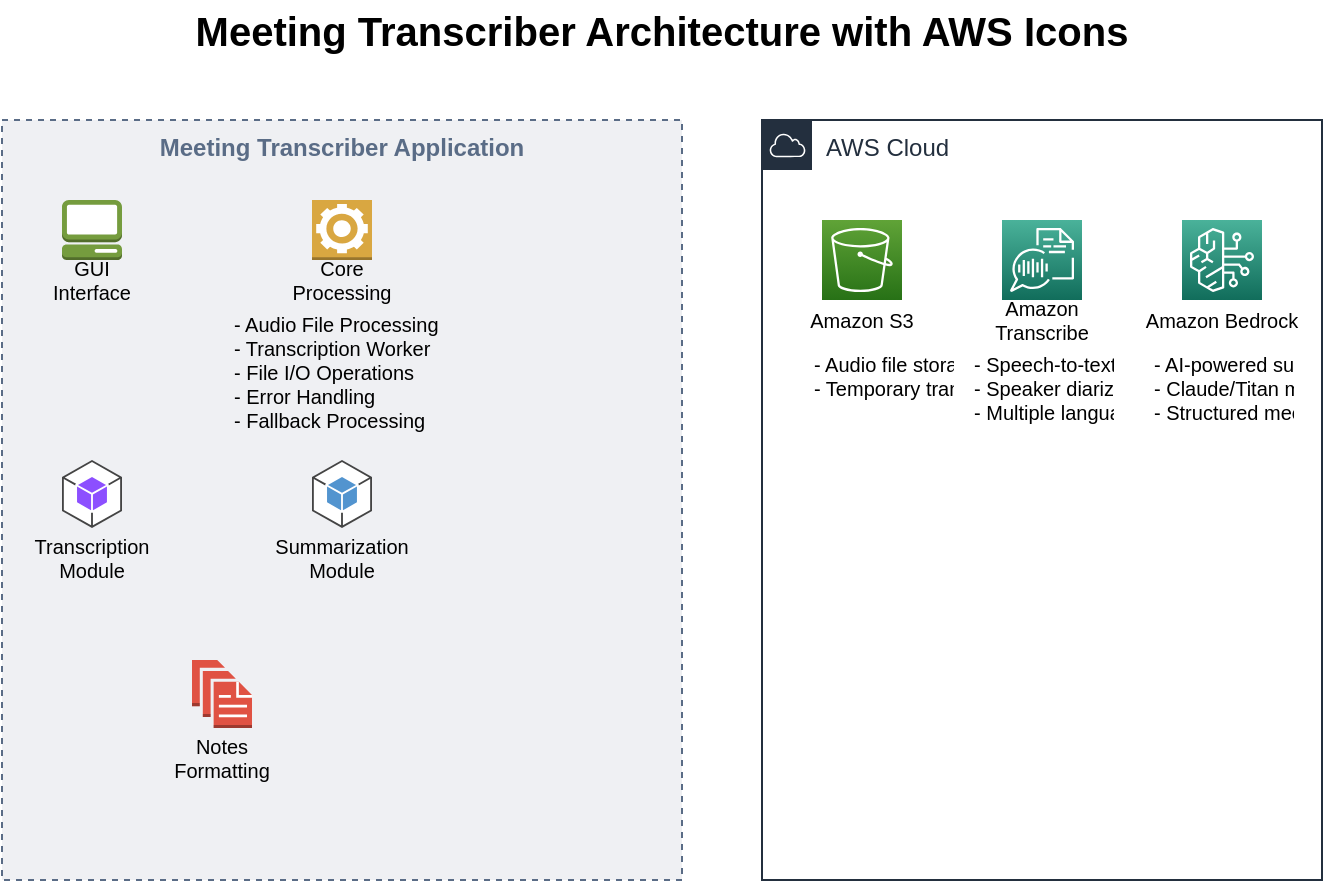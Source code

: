 <mxfile version="15.8.3" type="device">
  <diagram id="meeting-transcriber-architecture" name="Meeting Transcriber Architecture">
    <mxGraphModel dx="1422" dy="798" grid="1" gridSize="10" guides="1" tooltips="1" connect="1" arrows="1" fold="1" page="1" pageScale="1" pageWidth="1100" pageHeight="850" math="0" shadow="0">
      <root>
        <mxCell id="0" />
        <mxCell id="1" parent="0" />
        
        <!-- Title -->
        <mxCell id="title" value="Meeting Transcriber Architecture with AWS Icons" style="text;html=1;strokeColor=none;fillColor=none;align=center;verticalAlign=middle;whiteSpace=wrap;rounded=0;fontSize=20;fontStyle=1" vertex="1" parent="1">
          <mxGeometry x="250" y="20" width="600" height="30" as="geometry" />
        </mxCell>
        
        <!-- AWS Services Container -->
        <mxCell id="aws_services" value="AWS Cloud" style="points=[[0,0],[0.25,0],[0.5,0],[0.75,0],[1,0],[1,0.25],[1,0.5],[1,0.75],[1,1],[0.75,1],[0.5,1],[0.25,1],[0,1],[0,0.75],[0,0.5],[0,0.25]];outlineConnect=0;gradientColor=none;html=1;whiteSpace=wrap;fontSize=12;fontStyle=0;container=1;pointerEvents=0;collapsible=0;recursiveResize=0;shape=mxgraph.aws4.group;grIcon=mxgraph.aws4.group_aws_cloud;strokeColor=#232F3E;fillColor=none;verticalAlign=top;align=left;spacingLeft=30;fontColor=#232F3E;dashed=0;" vertex="1" parent="1">
          <mxGeometry x="600" y="80" width="280" height="380" as="geometry" />
        </mxCell>
        
        <!-- AWS S3 Service -->
        <mxCell id="s3_service" value="" style="sketch=0;points=[[0,0,0],[0.25,0,0],[0.5,0,0],[0.75,0,0],[1,0,0],[0,1,0],[0.25,1,0],[0.5,1,0],[0.75,1,0],[1,1,0],[0,0.25,0],[0,0.5,0],[0,0.75,0],[1,0.25,0],[1,0.5,0],[1,0.75,0]];outlineConnect=0;fontColor=#232F3E;gradientColor=#60A337;gradientDirection=north;fillColor=#277116;strokeColor=#ffffff;dashed=0;verticalLabelPosition=bottom;verticalAlign=top;align=center;html=1;fontSize=12;fontStyle=0;aspect=fixed;shape=mxgraph.aws4.resourceIcon;resIcon=mxgraph.aws4.s3;" vertex="1" parent="aws_services">
          <mxGeometry x="30" y="50" width="40" height="40" as="geometry" />
        </mxCell>
        <mxCell id="s3_label" value="Amazon S3" style="text;html=1;strokeColor=none;fillColor=none;align=center;verticalAlign=middle;whiteSpace=wrap;rounded=0;fontSize=10;" vertex="1" parent="aws_services">
          <mxGeometry x="20" y="90" width="60" height="20" as="geometry" />
        </mxCell>
        
        <!-- AWS Transcribe Service -->
        <mxCell id="transcribe_service" value="" style="sketch=0;points=[[0,0,0],[0.25,0,0],[0.5,0,0],[0.75,0,0],[1,0,0],[0,1,0],[0.25,1,0],[0.5,1,0],[0.75,1,0],[1,1,0],[0,0.25,0],[0,0.5,0],[0,0.75,0],[1,0.25,0],[1,0.5,0],[1,0.75,0]];outlineConnect=0;fontColor=#232F3E;gradientColor=#4AB29A;gradientDirection=north;fillColor=#116D5B;strokeColor=#ffffff;dashed=0;verticalLabelPosition=bottom;verticalAlign=top;align=center;html=1;fontSize=12;fontStyle=0;aspect=fixed;shape=mxgraph.aws4.resourceIcon;resIcon=mxgraph.aws4.transcribe;" vertex="1" parent="aws_services">
          <mxGeometry x="120" y="50" width="40" height="40" as="geometry" />
        </mxCell>
        <mxCell id="transcribe_label" value="Amazon Transcribe" style="text;html=1;strokeColor=none;fillColor=none;align=center;verticalAlign=middle;whiteSpace=wrap;rounded=0;fontSize=10;" vertex="1" parent="aws_services">
          <mxGeometry x="100" y="90" width="80" height="20" as="geometry" />
        </mxCell>
        
        <!-- AWS Bedrock Service -->
        <mxCell id="bedrock_service" value="" style="sketch=0;points=[[0,0,0],[0.25,0,0],[0.5,0,0],[0.75,0,0],[1,0,0],[0,1,0],[0.25,1,0],[0.5,1,0],[0.75,1,0],[1,1,0],[0,0.25,0],[0,0.5,0],[0,0.75,0],[1,0.25,0],[1,0.5,0],[1,0.75,0]];outlineConnect=0;fontColor=#232F3E;gradientColor=#4AB29A;gradientDirection=north;fillColor=#116D5B;strokeColor=#ffffff;dashed=0;verticalLabelPosition=bottom;verticalAlign=top;align=center;html=1;fontSize=12;fontStyle=0;aspect=fixed;shape=mxgraph.aws4.resourceIcon;resIcon=mxgraph.aws4.bedrock;" vertex="1" parent="aws_services">
          <mxGeometry x="210" y="50" width="40" height="40" as="geometry" />
        </mxCell>
        <mxCell id="bedrock_label" value="Amazon Bedrock" style="text;html=1;strokeColor=none;fillColor=none;align=center;verticalAlign=middle;whiteSpace=wrap;rounded=0;fontSize=10;" vertex="1" parent="aws_services">
          <mxGeometry x="190" y="90" width="80" height="20" as="geometry" />
        </mxCell>
        
        <!-- AWS Service Details -->
        <mxCell id="s3_details" value="- Audio file storage&#xa;- Temporary transcript storage" style="text;html=1;strokeColor=none;fillColor=none;align=left;verticalAlign=top;spacingLeft=4;spacingRight=4;overflow=hidden;rotatable=0;points=[[0,0.5],[1,0.5]];portConstraint=eastwest;fontSize=10;" vertex="1" parent="aws_services">
          <mxGeometry x="20" y="110" width="80" height="40" as="geometry" />
        </mxCell>
        
        <mxCell id="transcribe_details" value="- Speech-to-text conversion&#xa;- Speaker diarization&#xa;- Multiple language support" style="text;html=1;strokeColor=none;fillColor=none;align=left;verticalAlign=top;spacingLeft=4;spacingRight=4;overflow=hidden;rotatable=0;points=[[0,0.5],[1,0.5]];portConstraint=eastwest;fontSize=10;" vertex="1" parent="aws_services">
          <mxGeometry x="100" y="110" width="80" height="50" as="geometry" />
        </mxCell>
        
        <mxCell id="bedrock_details" value="- AI-powered summarization&#xa;- Claude/Titan models&#xa;- Structured meeting notes" style="text;html=1;strokeColor=none;fillColor=none;align=left;verticalAlign=top;spacingLeft=4;spacingRight=4;overflow=hidden;rotatable=0;points=[[0,0.5],[1,0.5]];portConstraint=eastwest;fontSize=10;" vertex="1" parent="aws_services">
          <mxGeometry x="190" y="110" width="80" height="50" as="geometry" />
        </mxCell>
        
        <!-- Application Components Container -->
        <mxCell id="app_container" value="Meeting Transcriber Application" style="fillColor=#EFF0F3;strokeColor=#5A6C86;dashed=1;verticalAlign=top;fontStyle=1;fontColor=#5A6C86;whiteSpace=wrap;html=1;" vertex="1" parent="1">
          <mxGeometry x="220" y="80" width="340" height="380" as="geometry" />
        </mxCell>
        
        <!-- GUI Component -->
        <mxCell id="gui_component" value="" style="outlineConnect=0;dashed=0;verticalLabelPosition=bottom;verticalAlign=top;align=center;html=1;shape=mxgraph.aws3.management_console;fillColor=#759C3E;gradientColor=none;fontSize=10;" vertex="1" parent="1">
          <mxGeometry x="250" y="120" width="30" height="30" as="geometry" />
        </mxCell>
        <mxCell id="gui_label" value="GUI Interface" style="text;html=1;strokeColor=none;fillColor=none;align=center;verticalAlign=middle;whiteSpace=wrap;rounded=0;fontSize=10;" vertex="1" parent="1">
          <mxGeometry x="235" y="150" width="60" height="20" as="geometry" />
        </mxCell>
        
        <!-- Core Processing Component -->
        <mxCell id="core_component" value="" style="outlineConnect=0;dashed=0;verticalLabelPosition=bottom;verticalAlign=top;align=center;html=1;shape=mxgraph.aws3.worker;fillColor=#D9A741;gradientColor=none;fontSize=10;" vertex="1" parent="1">
          <mxGeometry x="375" y="120" width="30" height="30" as="geometry" />
        </mxCell>
        <mxCell id="core_label" value="Core Processing" style="text;html=1;strokeColor=none;fillColor=none;align=center;verticalAlign=middle;whiteSpace=wrap;rounded=0;fontSize=10;" vertex="1" parent="1">
          <mxGeometry x="360" y="150" width="60" height="20" as="geometry" />
        </mxCell>
        
        <!-- Core Processing Details -->
        <mxCell id="core_details" value="- Audio File Processing&#xa;- Transcription Worker&#xa;- File I/O Operations&#xa;- Error Handling&#xa;- Fallback Processing" style="text;html=1;strokeColor=none;fillColor=none;align=left;verticalAlign=top;spacingLeft=4;spacingRight=4;overflow=hidden;rotatable=0;points=[[0,0.5],[1,0.5]];portConstraint=eastwest;fontSize=10;" vertex="1" parent="1">
          <mxGeometry x="330" y="170" width="120" height="70" as="geometry" />
        </mxCell>
        
        <!-- Module Components -->
        <!-- Transcription Module -->
        <mxCell id="transcribe_module" value="" style="outlineConnect=0;dashed=0;verticalLabelPosition=bottom;verticalAlign=top;align=center;html=1;shape=mxgraph.aws3.android;fillColor=#8C4FFF;gradientColor=none;fontSize=10;" vertex="1" parent="1">
          <mxGeometry x="250" y="250" width="30" height="34" as="geometry" />
        </mxCell>
        <mxCell id="transcribe_module_label" value="Transcription Module" style="text;html=1;strokeColor=none;fillColor=none;align=center;verticalAlign=middle;whiteSpace=wrap;rounded=0;fontSize=10;" vertex="1" parent="1">
          <mxGeometry x="235" y="284" width="60" height="30" as="geometry" />
        </mxCell>
        
        <!-- Summarization Module -->
        <mxCell id="summarize_module" value="" style="outlineConnect=0;dashed=0;verticalLabelPosition=bottom;verticalAlign=top;align=center;html=1;shape=mxgraph.aws3.android;fillColor=#5294CF;gradientColor=none;fontSize=10;" vertex="1" parent="1">
          <mxGeometry x="375" y="250" width="30" height="34" as="geometry" />
        </mxCell>
        <mxCell id="summarize_module_label" value="Summarization Module" style="text;html=1;strokeColor=none;fillColor=none;align=center;verticalAlign=middle;whiteSpace=wrap;rounded=0;fontSize=10;" vertex="1" parent="1">
          <mxGeometry x="360" y="284" width="60" height="30" as="geometry" />
        </mxCell>
        
        <!-- Formatting Module -->
        <mxCell id="format_module" value="" style="outlineConnect=0;dashed=0;verticalLabelPosition=bottom;verticalAlign=top;align=center;html=1;shape=mxgraph.aws3.documents;fillColor=#E05243;gradientColor=none;fontSize=10;" vertex="1" parent="1">
          <mxGeometry x="315" y="350" width="30" height="34" as="geometry" />
        </mxCell>
        <mxCell id="format_module_label" value="Notes Formatting" style="text;html=1;strokeColor=none;fillColor=none;align=center;verticalAlign=middle;whiteSpace=wrap;rounded=0;fontSize=10;" vertex="1" parent="1">
          <mxGeometry x="300" y="384" width="60" height="30" as="geometry" />
        </mxCell>
      </root>
    </mxGraphModel>
  </diagram>
</mxfile>